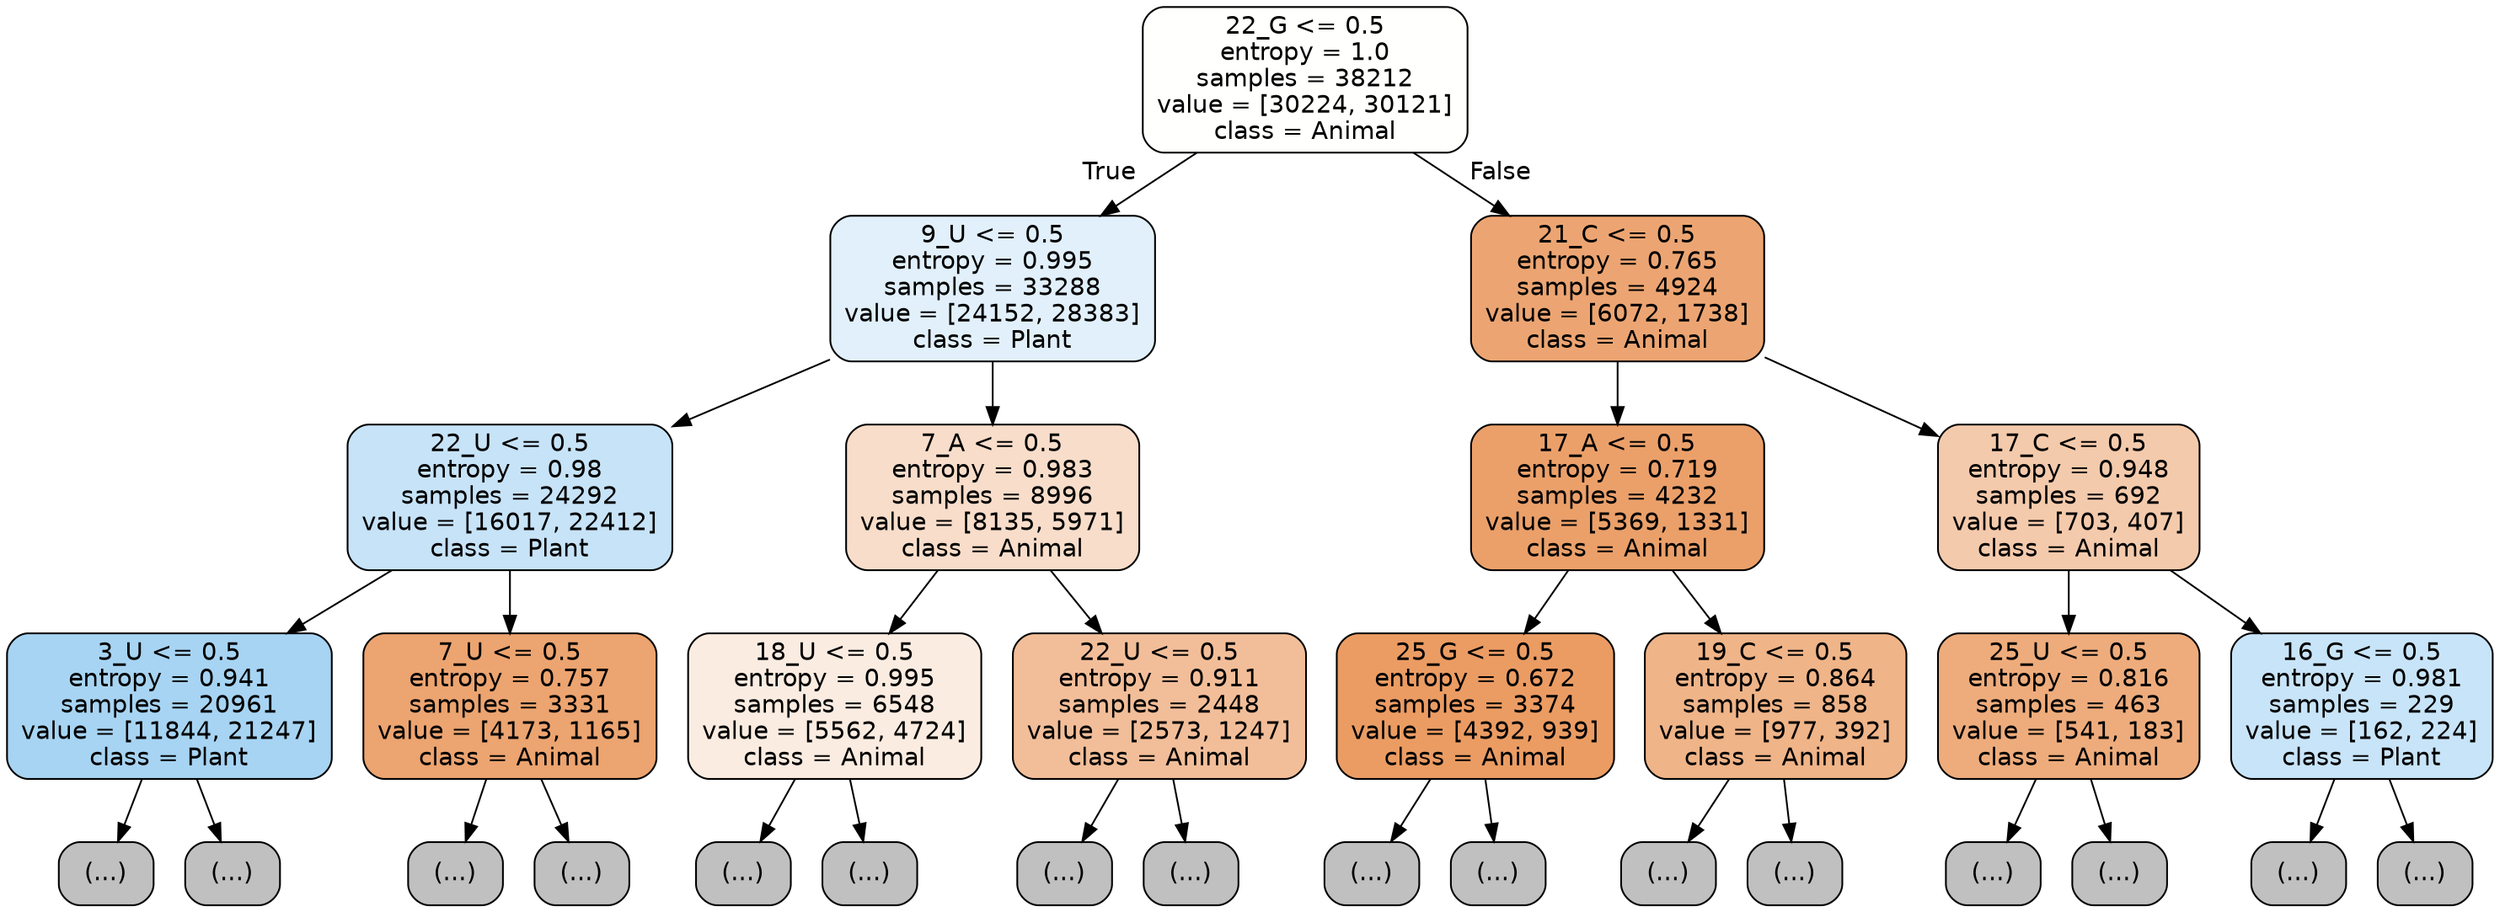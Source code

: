 digraph Tree {
node [shape=box, style="filled, rounded", color="black", fontname="helvetica"] ;
edge [fontname="helvetica"] ;
0 [label="22_G <= 0.5\nentropy = 1.0\nsamples = 38212\nvalue = [30224, 30121]\nclass = Animal", fillcolor="#fffffe"] ;
1 [label="9_U <= 0.5\nentropy = 0.995\nsamples = 33288\nvalue = [24152, 28383]\nclass = Plant", fillcolor="#e1f0fb"] ;
0 -> 1 [labeldistance=2.5, labelangle=45, headlabel="True"] ;
2 [label="22_U <= 0.5\nentropy = 0.98\nsamples = 24292\nvalue = [16017, 22412]\nclass = Plant", fillcolor="#c7e3f8"] ;
1 -> 2 ;
3 [label="3_U <= 0.5\nentropy = 0.941\nsamples = 20961\nvalue = [11844, 21247]\nclass = Plant", fillcolor="#a7d4f3"] ;
2 -> 3 ;
4 [label="(...)", fillcolor="#C0C0C0"] ;
3 -> 4 ;
6885 [label="(...)", fillcolor="#C0C0C0"] ;
3 -> 6885 ;
9056 [label="7_U <= 0.5\nentropy = 0.757\nsamples = 3331\nvalue = [4173, 1165]\nclass = Animal", fillcolor="#eca470"] ;
2 -> 9056 ;
9057 [label="(...)", fillcolor="#C0C0C0"] ;
9056 -> 9057 ;
10142 [label="(...)", fillcolor="#C0C0C0"] ;
9056 -> 10142 ;
10477 [label="7_A <= 0.5\nentropy = 0.983\nsamples = 8996\nvalue = [8135, 5971]\nclass = Animal", fillcolor="#f8ddca"] ;
1 -> 10477 ;
10478 [label="18_U <= 0.5\nentropy = 0.995\nsamples = 6548\nvalue = [5562, 4724]\nclass = Animal", fillcolor="#fbece1"] ;
10477 -> 10478 ;
10479 [label="(...)", fillcolor="#C0C0C0"] ;
10478 -> 10479 ;
12834 [label="(...)", fillcolor="#C0C0C0"] ;
10478 -> 12834 ;
13669 [label="22_U <= 0.5\nentropy = 0.911\nsamples = 2448\nvalue = [2573, 1247]\nclass = Animal", fillcolor="#f2be99"] ;
10477 -> 13669 ;
13670 [label="(...)", fillcolor="#C0C0C0"] ;
13669 -> 13670 ;
14609 [label="(...)", fillcolor="#C0C0C0"] ;
13669 -> 14609 ;
14738 [label="21_C <= 0.5\nentropy = 0.765\nsamples = 4924\nvalue = [6072, 1738]\nclass = Animal", fillcolor="#eca572"] ;
0 -> 14738 [labeldistance=2.5, labelangle=-45, headlabel="False"] ;
14739 [label="17_A <= 0.5\nentropy = 0.719\nsamples = 4232\nvalue = [5369, 1331]\nclass = Animal", fillcolor="#eba06a"] ;
14738 -> 14739 ;
14740 [label="25_G <= 0.5\nentropy = 0.672\nsamples = 3374\nvalue = [4392, 939]\nclass = Animal", fillcolor="#eb9c63"] ;
14739 -> 14740 ;
14741 [label="(...)", fillcolor="#C0C0C0"] ;
14740 -> 14741 ;
15886 [label="(...)", fillcolor="#C0C0C0"] ;
14740 -> 15886 ;
15911 [label="19_C <= 0.5\nentropy = 0.864\nsamples = 858\nvalue = [977, 392]\nclass = Animal", fillcolor="#efb488"] ;
14739 -> 15911 ;
15912 [label="(...)", fillcolor="#C0C0C0"] ;
15911 -> 15912 ;
16187 [label="(...)", fillcolor="#C0C0C0"] ;
15911 -> 16187 ;
16314 [label="17_C <= 0.5\nentropy = 0.948\nsamples = 692\nvalue = [703, 407]\nclass = Animal", fillcolor="#f4caac"] ;
14738 -> 16314 ;
16315 [label="25_U <= 0.5\nentropy = 0.816\nsamples = 463\nvalue = [541, 183]\nclass = Animal", fillcolor="#eeac7c"] ;
16314 -> 16315 ;
16316 [label="(...)", fillcolor="#C0C0C0"] ;
16315 -> 16316 ;
16553 [label="(...)", fillcolor="#C0C0C0"] ;
16315 -> 16553 ;
16558 [label="16_G <= 0.5\nentropy = 0.981\nsamples = 229\nvalue = [162, 224]\nclass = Plant", fillcolor="#c8e4f8"] ;
16314 -> 16558 ;
16559 [label="(...)", fillcolor="#C0C0C0"] ;
16558 -> 16559 ;
16612 [label="(...)", fillcolor="#C0C0C0"] ;
16558 -> 16612 ;
}